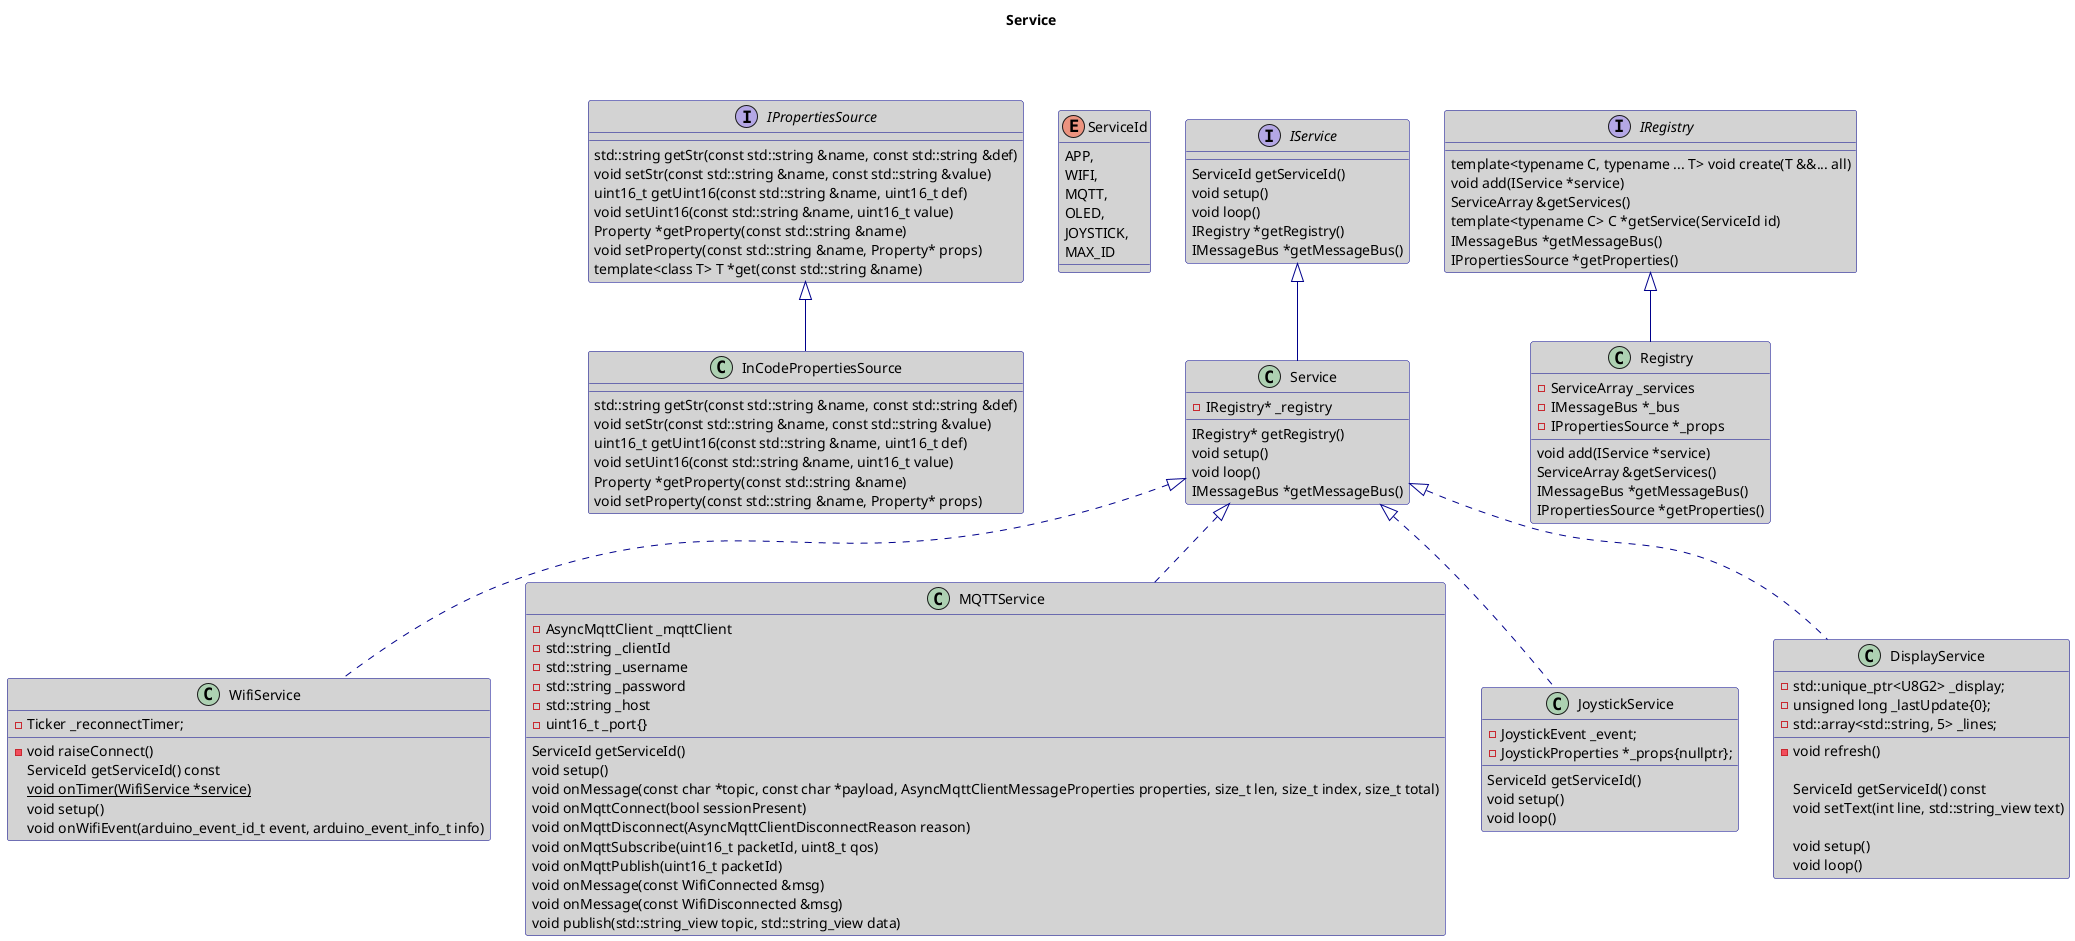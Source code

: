 @startuml

skinparam backgroundColor White
skinparam classBackgroundColor LightGray
skinparam arrowColor DarkBlue
skinparam classBorderColor DarkBlue

title Service

enum ServiceId {
    APP,
    WIFI,
    MQTT,
    OLED,
    JOYSTICK,
    MAX_ID
}

interface IService {
    ServiceId getServiceId()
    void setup()
    void loop()
    IRegistry *getRegistry()
    IMessageBus *getMessageBus()
}

interface IPropertiesSource {
    std::string getStr(const std::string &name, const std::string &def)
    void setStr(const std::string &name, const std::string &value)
    uint16_t getUint16(const std::string &name, uint16_t def)
    void setUint16(const std::string &name, uint16_t value)
    Property *getProperty(const std::string &name)
    void setProperty(const std::string &name, Property* props)
    template<class T> T *get(const std::string &name)
}

interface IRegistry {
    template<typename C, typename ... T> void create(T &&... all)
    void add(IService *service)
    ServiceArray &getServices()
    template<typename C> C *getService(ServiceId id)
    IMessageBus *getMessageBus()
    IPropertiesSource *getProperties()
}

class Service {
    -IRegistry* _registry
    IRegistry* getRegistry()
    void setup()
    void loop()
    IMessageBus *getMessageBus()
}

IService <|-- Service

class InCodePropertiesSource {
    std::string getStr(const std::string &name, const std::string &def)
    void setStr(const std::string &name, const std::string &value)
    uint16_t getUint16(const std::string &name, uint16_t def)
    void setUint16(const std::string &name, uint16_t value)
    Property *getProperty(const std::string &name)
    void setProperty(const std::string &name, Property* props)
}

IPropertiesSource <|-- InCodePropertiesSource

class Registry {
    -ServiceArray _services
    -IMessageBus *_bus
    -IPropertiesSource *_props
    void add(IService *service)
    ServiceArray &getServices()
    IMessageBus *getMessageBus()
    IPropertiesSource *getProperties()
}

IRegistry <|-- Registry

class WifiService {
    -Ticker _reconnectTimer;
    -void raiseConnect()
    ServiceId getServiceId() const
    {static} void onTimer(WifiService *service)
    void setup()
    void onWifiEvent(arduino_event_id_t event, arduino_event_info_t info)
}

Service <|.. WifiService

class MQTTService {
    -AsyncMqttClient _mqttClient
    -std::string _clientId
    -std::string _username
    -std::string _password
    -std::string _host
    -uint16_t _port{}
    ServiceId getServiceId()
    void setup()
    void onMessage(const char *topic, const char *payload, AsyncMqttClientMessageProperties properties, size_t len, size_t index, size_t total)
    void onMqttConnect(bool sessionPresent)
    void onMqttDisconnect(AsyncMqttClientDisconnectReason reason)
    void onMqttSubscribe(uint16_t packetId, uint8_t qos)
    void onMqttPublish(uint16_t packetId)
    void onMessage(const WifiConnected &msg)
    void onMessage(const WifiDisconnected &msg)
    void publish(std::string_view topic, std::string_view data)
}

Service <|.. MQTTService

class JoystickService {
    -JoystickEvent _event;
    -JoystickProperties *_props{nullptr};

    ServiceId getServiceId()
    void setup()
    void loop()
}

Service <|.. JoystickService

class DisplayService {
    -std::unique_ptr<U8G2> _display;
    -unsigned long _lastUpdate{0};
    -std::array<std::string, 5> _lines;

    -void refresh()

    ServiceId getServiceId() const
    void setText(int line, std::string_view text)

    void setup()
    void loop()
}

Service <|.. DisplayService

IPropertiesSource --r[hidden]-> IService
ServiceId --r[hidden]-> IService

@enduml